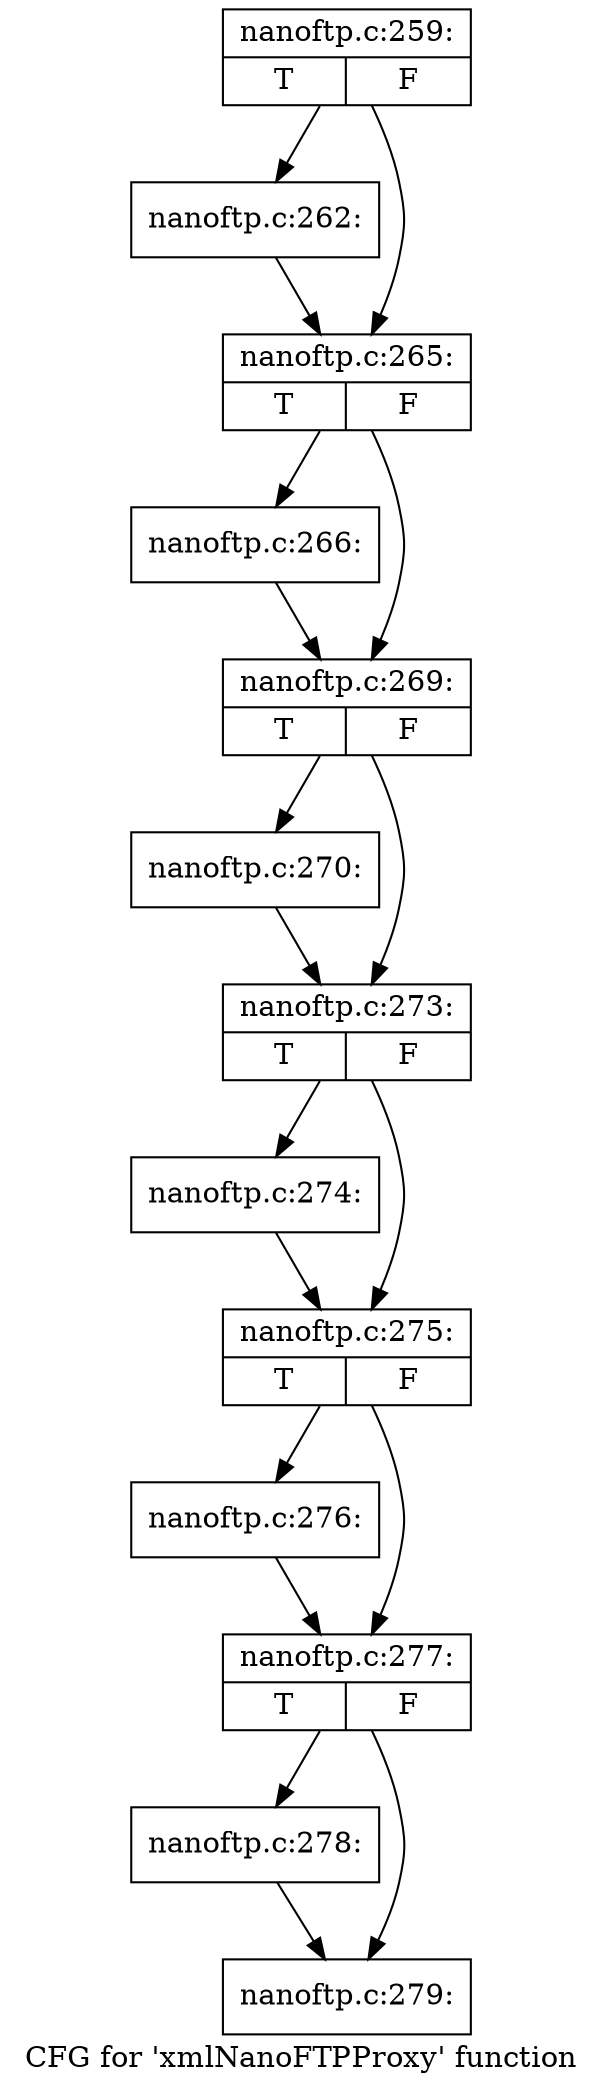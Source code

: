 digraph "CFG for 'xmlNanoFTPProxy' function" {
	label="CFG for 'xmlNanoFTPProxy' function";

	Node0x561533c1ee60 [shape=record,label="{nanoftp.c:259:|{<s0>T|<s1>F}}"];
	Node0x561533c1ee60 -> Node0x561533c22620;
	Node0x561533c1ee60 -> Node0x561533c22670;
	Node0x561533c22620 [shape=record,label="{nanoftp.c:262:}"];
	Node0x561533c22620 -> Node0x561533c22670;
	Node0x561533c22670 [shape=record,label="{nanoftp.c:265:|{<s0>T|<s1>F}}"];
	Node0x561533c22670 -> Node0x561533c22d80;
	Node0x561533c22670 -> Node0x561533c22dd0;
	Node0x561533c22d80 [shape=record,label="{nanoftp.c:266:}"];
	Node0x561533c22d80 -> Node0x561533c22dd0;
	Node0x561533c22dd0 [shape=record,label="{nanoftp.c:269:|{<s0>T|<s1>F}}"];
	Node0x561533c22dd0 -> Node0x561533c1cf30;
	Node0x561533c22dd0 -> Node0x561533c23540;
	Node0x561533c1cf30 [shape=record,label="{nanoftp.c:270:}"];
	Node0x561533c1cf30 -> Node0x561533c23540;
	Node0x561533c23540 [shape=record,label="{nanoftp.c:273:|{<s0>T|<s1>F}}"];
	Node0x561533c23540 -> Node0x561533c1be70;
	Node0x561533c23540 -> Node0x561533c1bec0;
	Node0x561533c1be70 [shape=record,label="{nanoftp.c:274:}"];
	Node0x561533c1be70 -> Node0x561533c1bec0;
	Node0x561533c1bec0 [shape=record,label="{nanoftp.c:275:|{<s0>T|<s1>F}}"];
	Node0x561533c1bec0 -> Node0x561533c24a20;
	Node0x561533c1bec0 -> Node0x561533c24a70;
	Node0x561533c24a20 [shape=record,label="{nanoftp.c:276:}"];
	Node0x561533c24a20 -> Node0x561533c24a70;
	Node0x561533c24a70 [shape=record,label="{nanoftp.c:277:|{<s0>T|<s1>F}}"];
	Node0x561533c24a70 -> Node0x561533c24ff0;
	Node0x561533c24a70 -> Node0x561533c25040;
	Node0x561533c24ff0 [shape=record,label="{nanoftp.c:278:}"];
	Node0x561533c24ff0 -> Node0x561533c25040;
	Node0x561533c25040 [shape=record,label="{nanoftp.c:279:}"];
}
